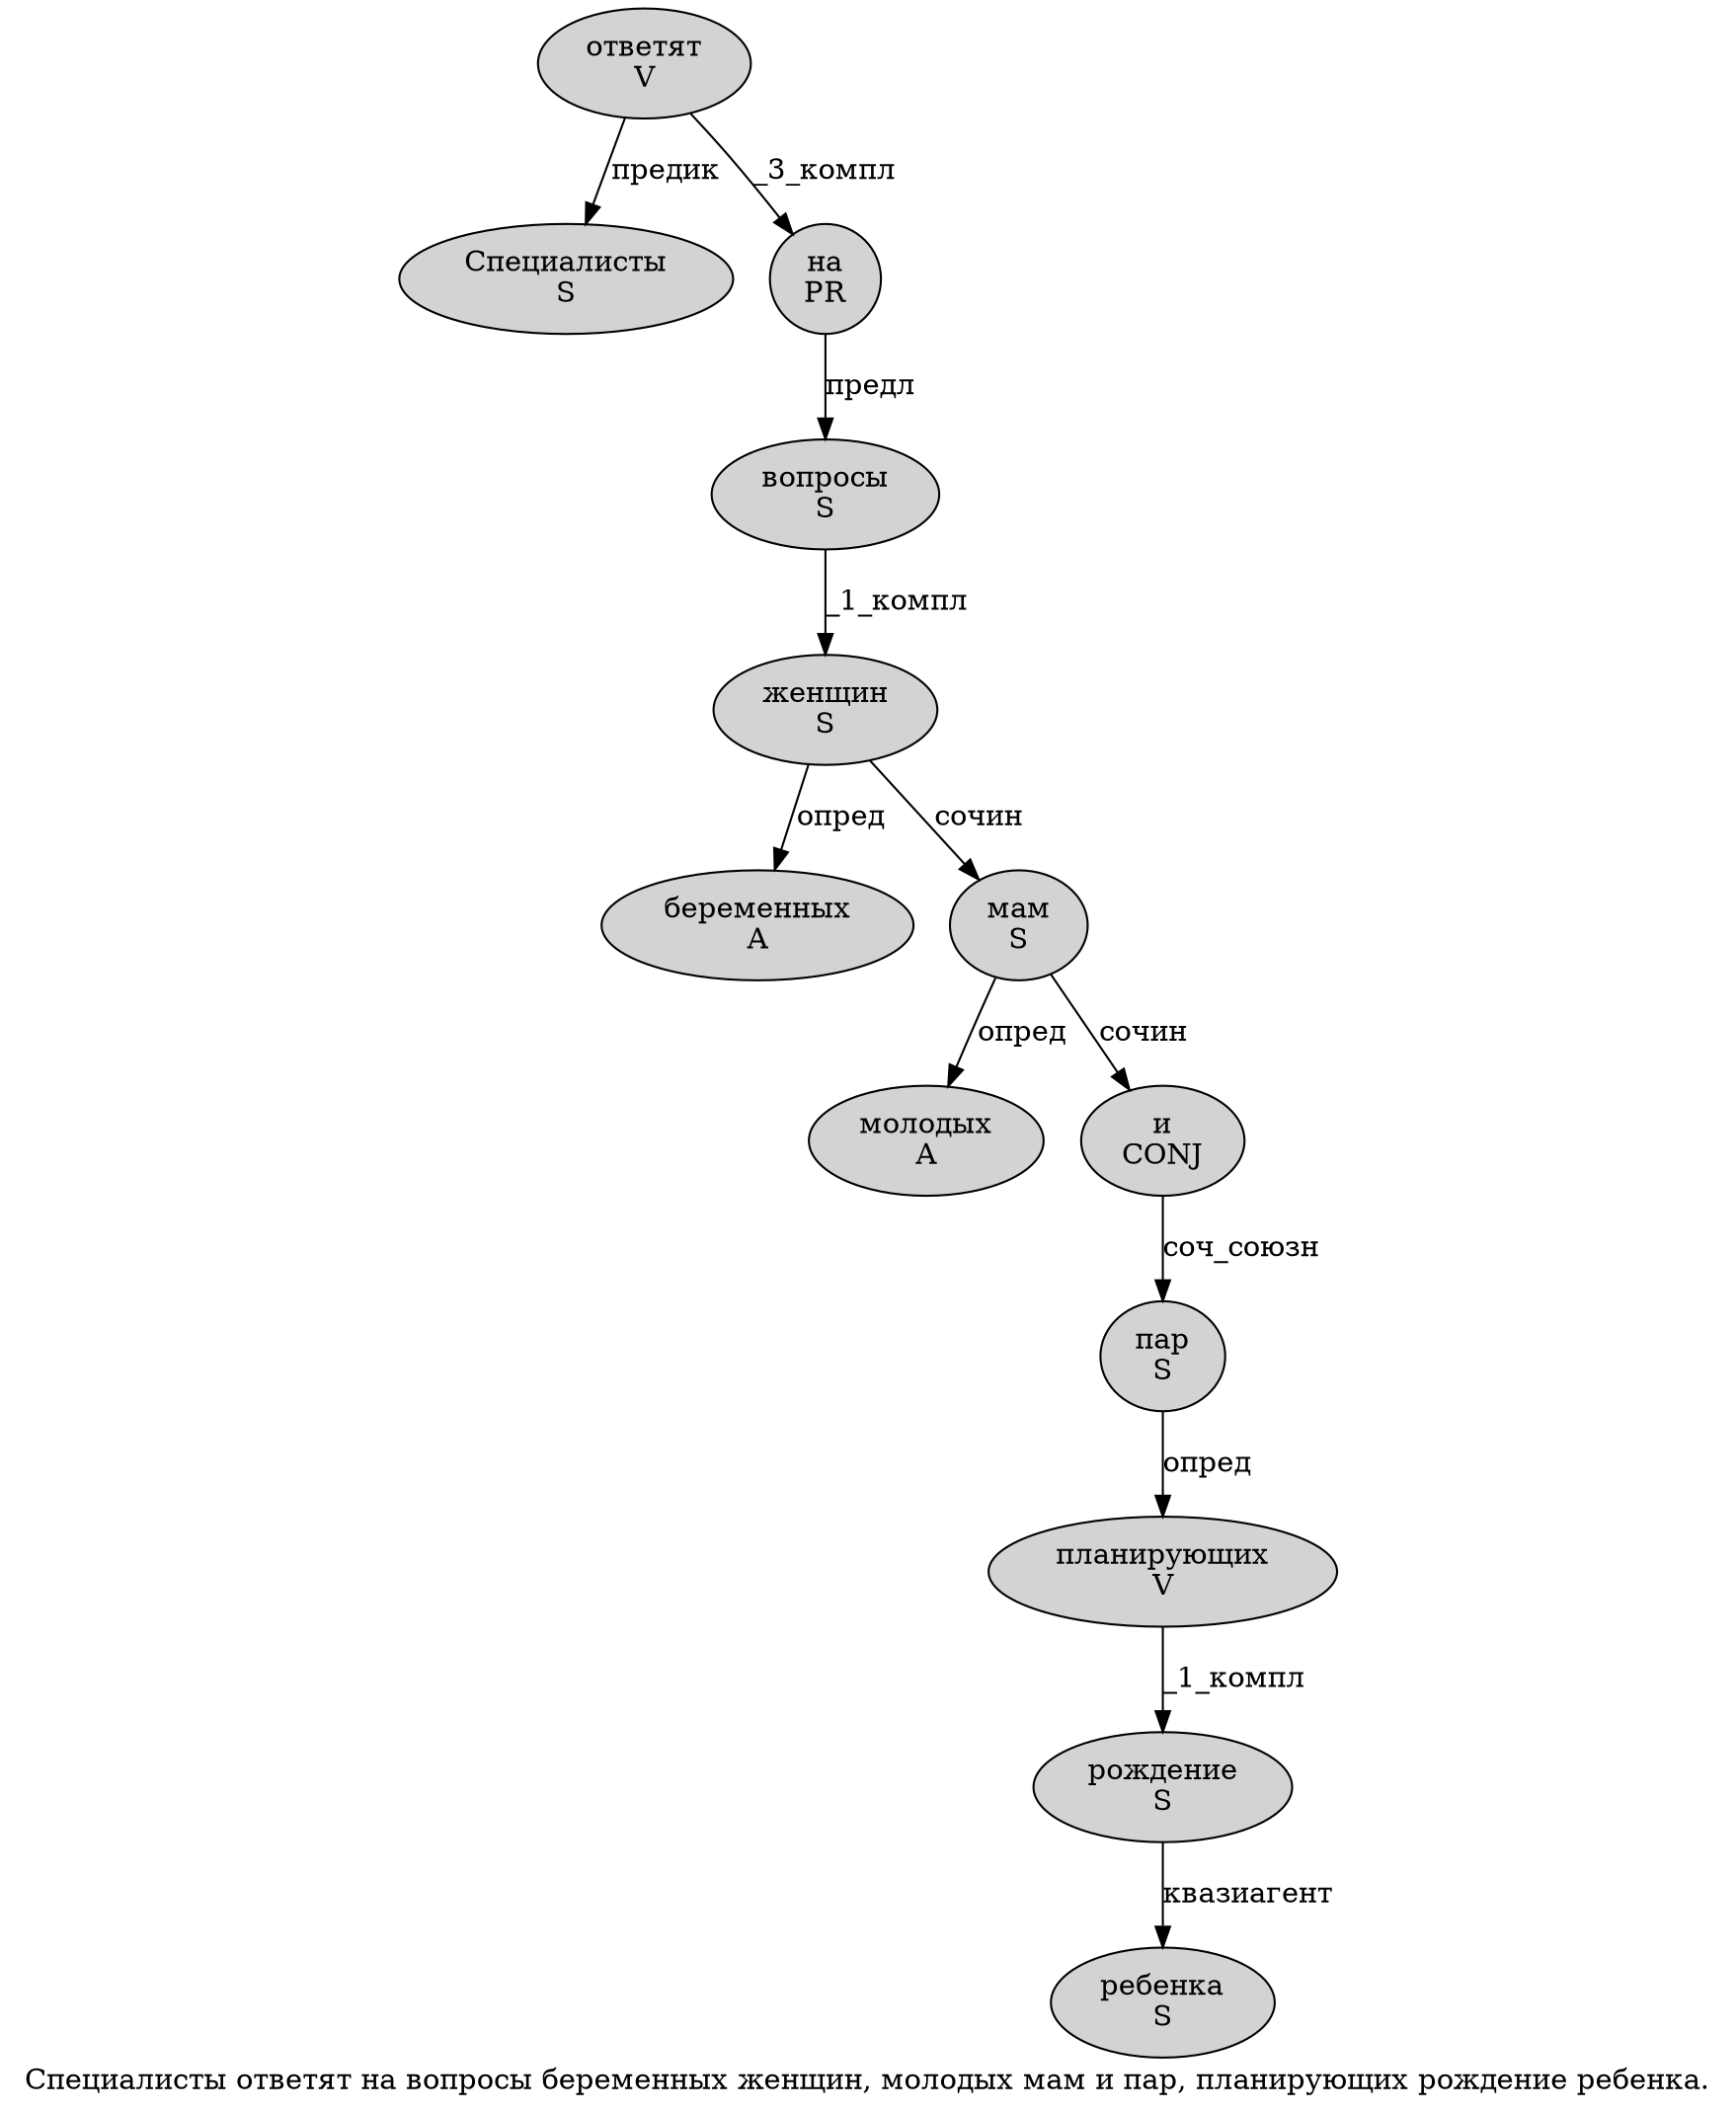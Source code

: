 digraph SENTENCE_334 {
	graph [label="Специалисты ответят на вопросы беременных женщин, молодых мам и пар, планирующих рождение ребенка."]
	node [style=filled]
		0 [label="Специалисты
S" color="" fillcolor=lightgray penwidth=1 shape=ellipse]
		1 [label="ответят
V" color="" fillcolor=lightgray penwidth=1 shape=ellipse]
		2 [label="на
PR" color="" fillcolor=lightgray penwidth=1 shape=ellipse]
		3 [label="вопросы
S" color="" fillcolor=lightgray penwidth=1 shape=ellipse]
		4 [label="беременных
A" color="" fillcolor=lightgray penwidth=1 shape=ellipse]
		5 [label="женщин
S" color="" fillcolor=lightgray penwidth=1 shape=ellipse]
		7 [label="молодых
A" color="" fillcolor=lightgray penwidth=1 shape=ellipse]
		8 [label="мам
S" color="" fillcolor=lightgray penwidth=1 shape=ellipse]
		9 [label="и
CONJ" color="" fillcolor=lightgray penwidth=1 shape=ellipse]
		10 [label="пар
S" color="" fillcolor=lightgray penwidth=1 shape=ellipse]
		12 [label="планирующих
V" color="" fillcolor=lightgray penwidth=1 shape=ellipse]
		13 [label="рождение
S" color="" fillcolor=lightgray penwidth=1 shape=ellipse]
		14 [label="ребенка
S" color="" fillcolor=lightgray penwidth=1 shape=ellipse]
			3 -> 5 [label="_1_компл"]
			1 -> 0 [label="предик"]
			1 -> 2 [label="_3_компл"]
			12 -> 13 [label="_1_компл"]
			13 -> 14 [label="квазиагент"]
			2 -> 3 [label="предл"]
			8 -> 7 [label="опред"]
			8 -> 9 [label="сочин"]
			10 -> 12 [label="опред"]
			5 -> 4 [label="опред"]
			5 -> 8 [label="сочин"]
			9 -> 10 [label="соч_союзн"]
}